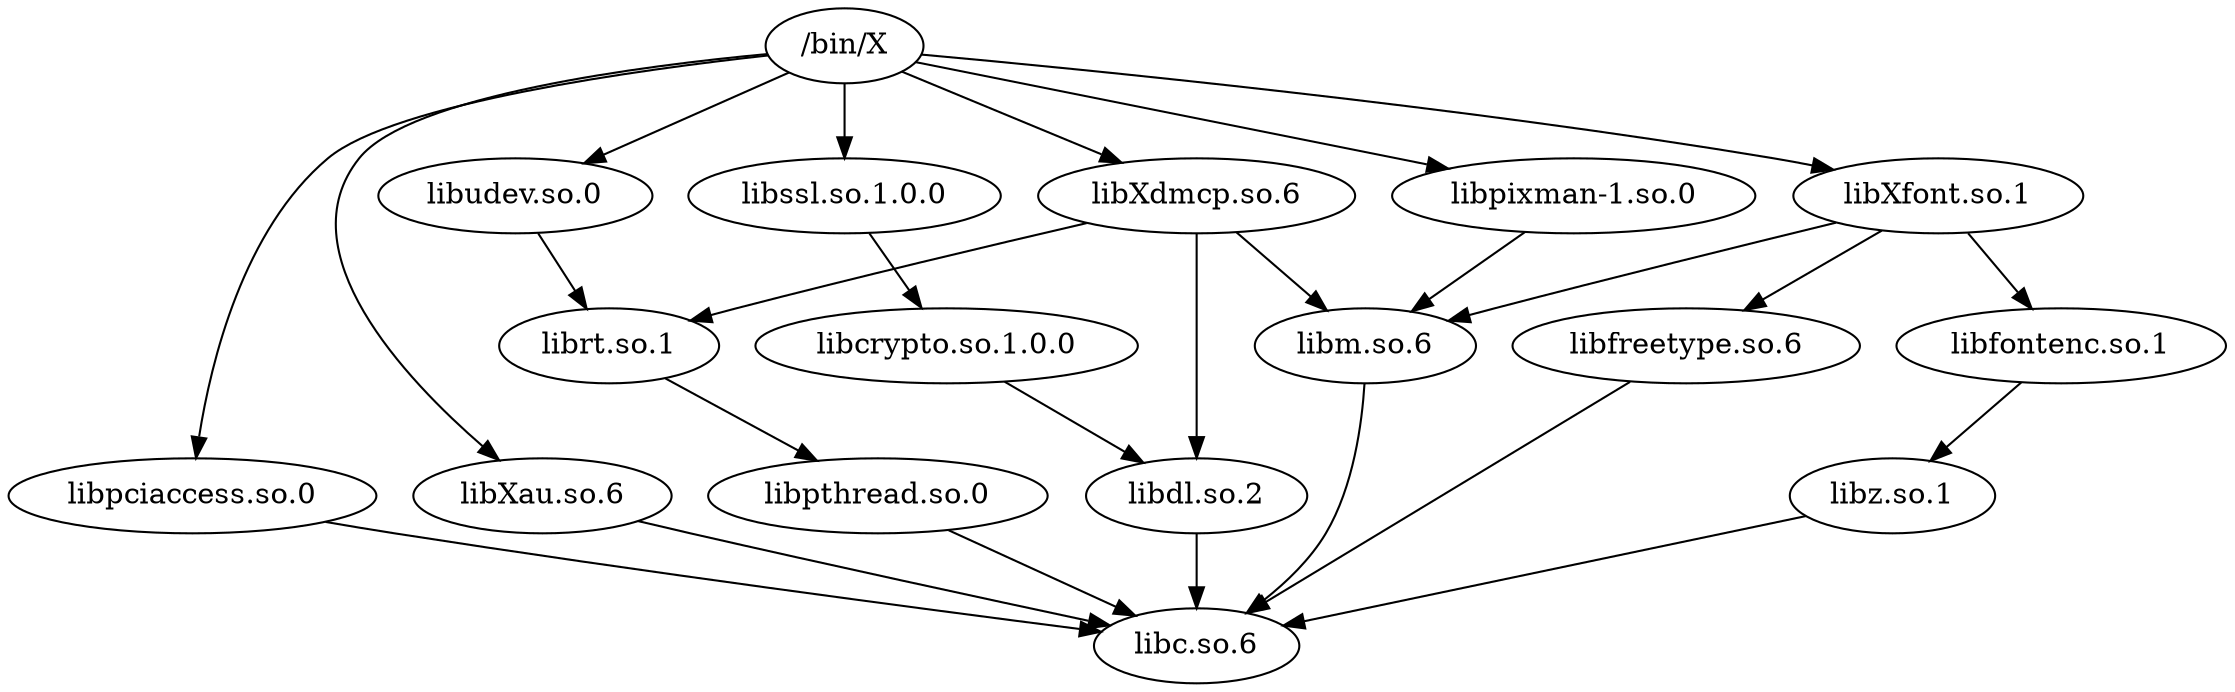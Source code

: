 digraph G {
	graph [layout=dot];
	_bin_X	 [label="/bin/X"];
	libudev_so_0	 [label="libudev.so.0"];
	_bin_X -> libudev_so_0;
	libssl_so_1_0_0	 [label="libssl.so.1.0.0"];
	_bin_X -> libssl_so_1_0_0;
	libpciaccess_so_0	 [label="libpciaccess.so.0"];
	_bin_X -> libpciaccess_so_0;
	libpixman_1_so_0	 [label="libpixman-1.so.0"];
	_bin_X -> libpixman_1_so_0;
	libXfont_so_1	 [label="libXfont.so.1"];
	_bin_X -> libXfont_so_1;
	libXau_so_6	 [label="libXau.so.6"];
	_bin_X -> libXau_so_6;
	libXdmcp_so_6	 [label="libXdmcp.so.6"];
	_bin_X -> libXdmcp_so_6;
	librt_so_1	 [label="librt.so.1"];
	libudev_so_0 -> librt_so_1;
	libcrypto_so_1_0_0	 [label="libcrypto.so.1.0.0"];
	libssl_so_1_0_0 -> libcrypto_so_1_0_0;
	libdl_so_2	 [label="libdl.so.2"];
	libcrypto_so_1_0_0 -> libdl_so_2;
	libc_so_6	 [label="libc.so.6"];
	libpciaccess_so_0 -> libc_so_6;
	libm_so_6	 [label="libm.so.6"];
	libpixman_1_so_0 -> libm_so_6;
	libfreetype_so_6	 [label="libfreetype.so.6"];
	libXfont_so_1 -> libfreetype_so_6;
	libXfont_so_1 -> libm_so_6;
	libfontenc_so_1	 [label="libfontenc.so.1"];
	libXfont_so_1 -> libfontenc_so_1;
	libfreetype_so_6 -> libc_so_6;
	libz_so_1	 [label="libz.so.1"];
	libfontenc_so_1 -> libz_so_1;
	libz_so_1 -> libc_so_6;
	libXau_so_6 -> libc_so_6;
	libXdmcp_so_6 -> librt_so_1;
	libXdmcp_so_6 -> libdl_so_2;
	libXdmcp_so_6 -> libm_so_6;
	libdl_so_2 -> libc_so_6;
	libm_so_6 -> libc_so_6;
	libpthread_so_0	 [label="libpthread.so.0"];
	librt_so_1 -> libpthread_so_0;
	libpthread_so_0 -> libc_so_6;
}

